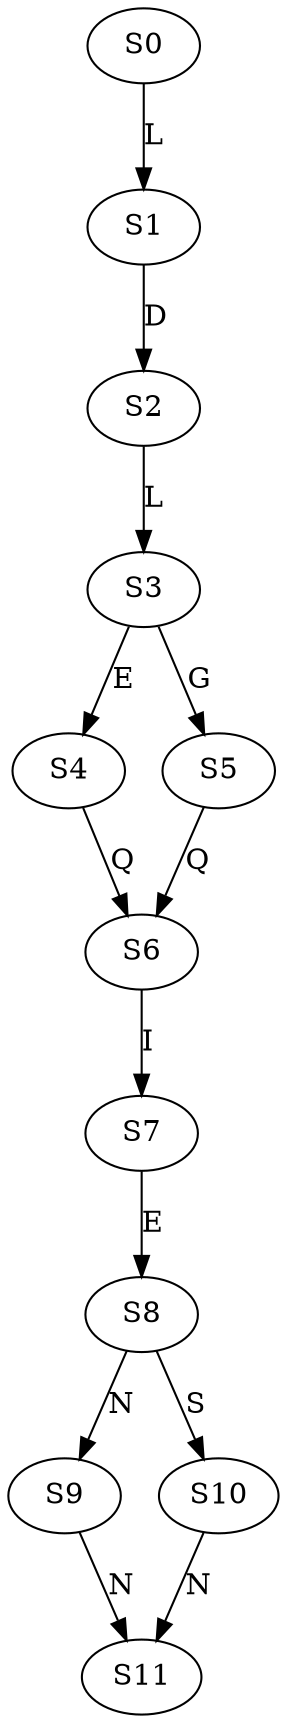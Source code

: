 strict digraph  {
	S0 -> S1 [ label = L ];
	S1 -> S2 [ label = D ];
	S2 -> S3 [ label = L ];
	S3 -> S4 [ label = E ];
	S3 -> S5 [ label = G ];
	S4 -> S6 [ label = Q ];
	S5 -> S6 [ label = Q ];
	S6 -> S7 [ label = I ];
	S7 -> S8 [ label = E ];
	S8 -> S9 [ label = N ];
	S8 -> S10 [ label = S ];
	S9 -> S11 [ label = N ];
	S10 -> S11 [ label = N ];
}
